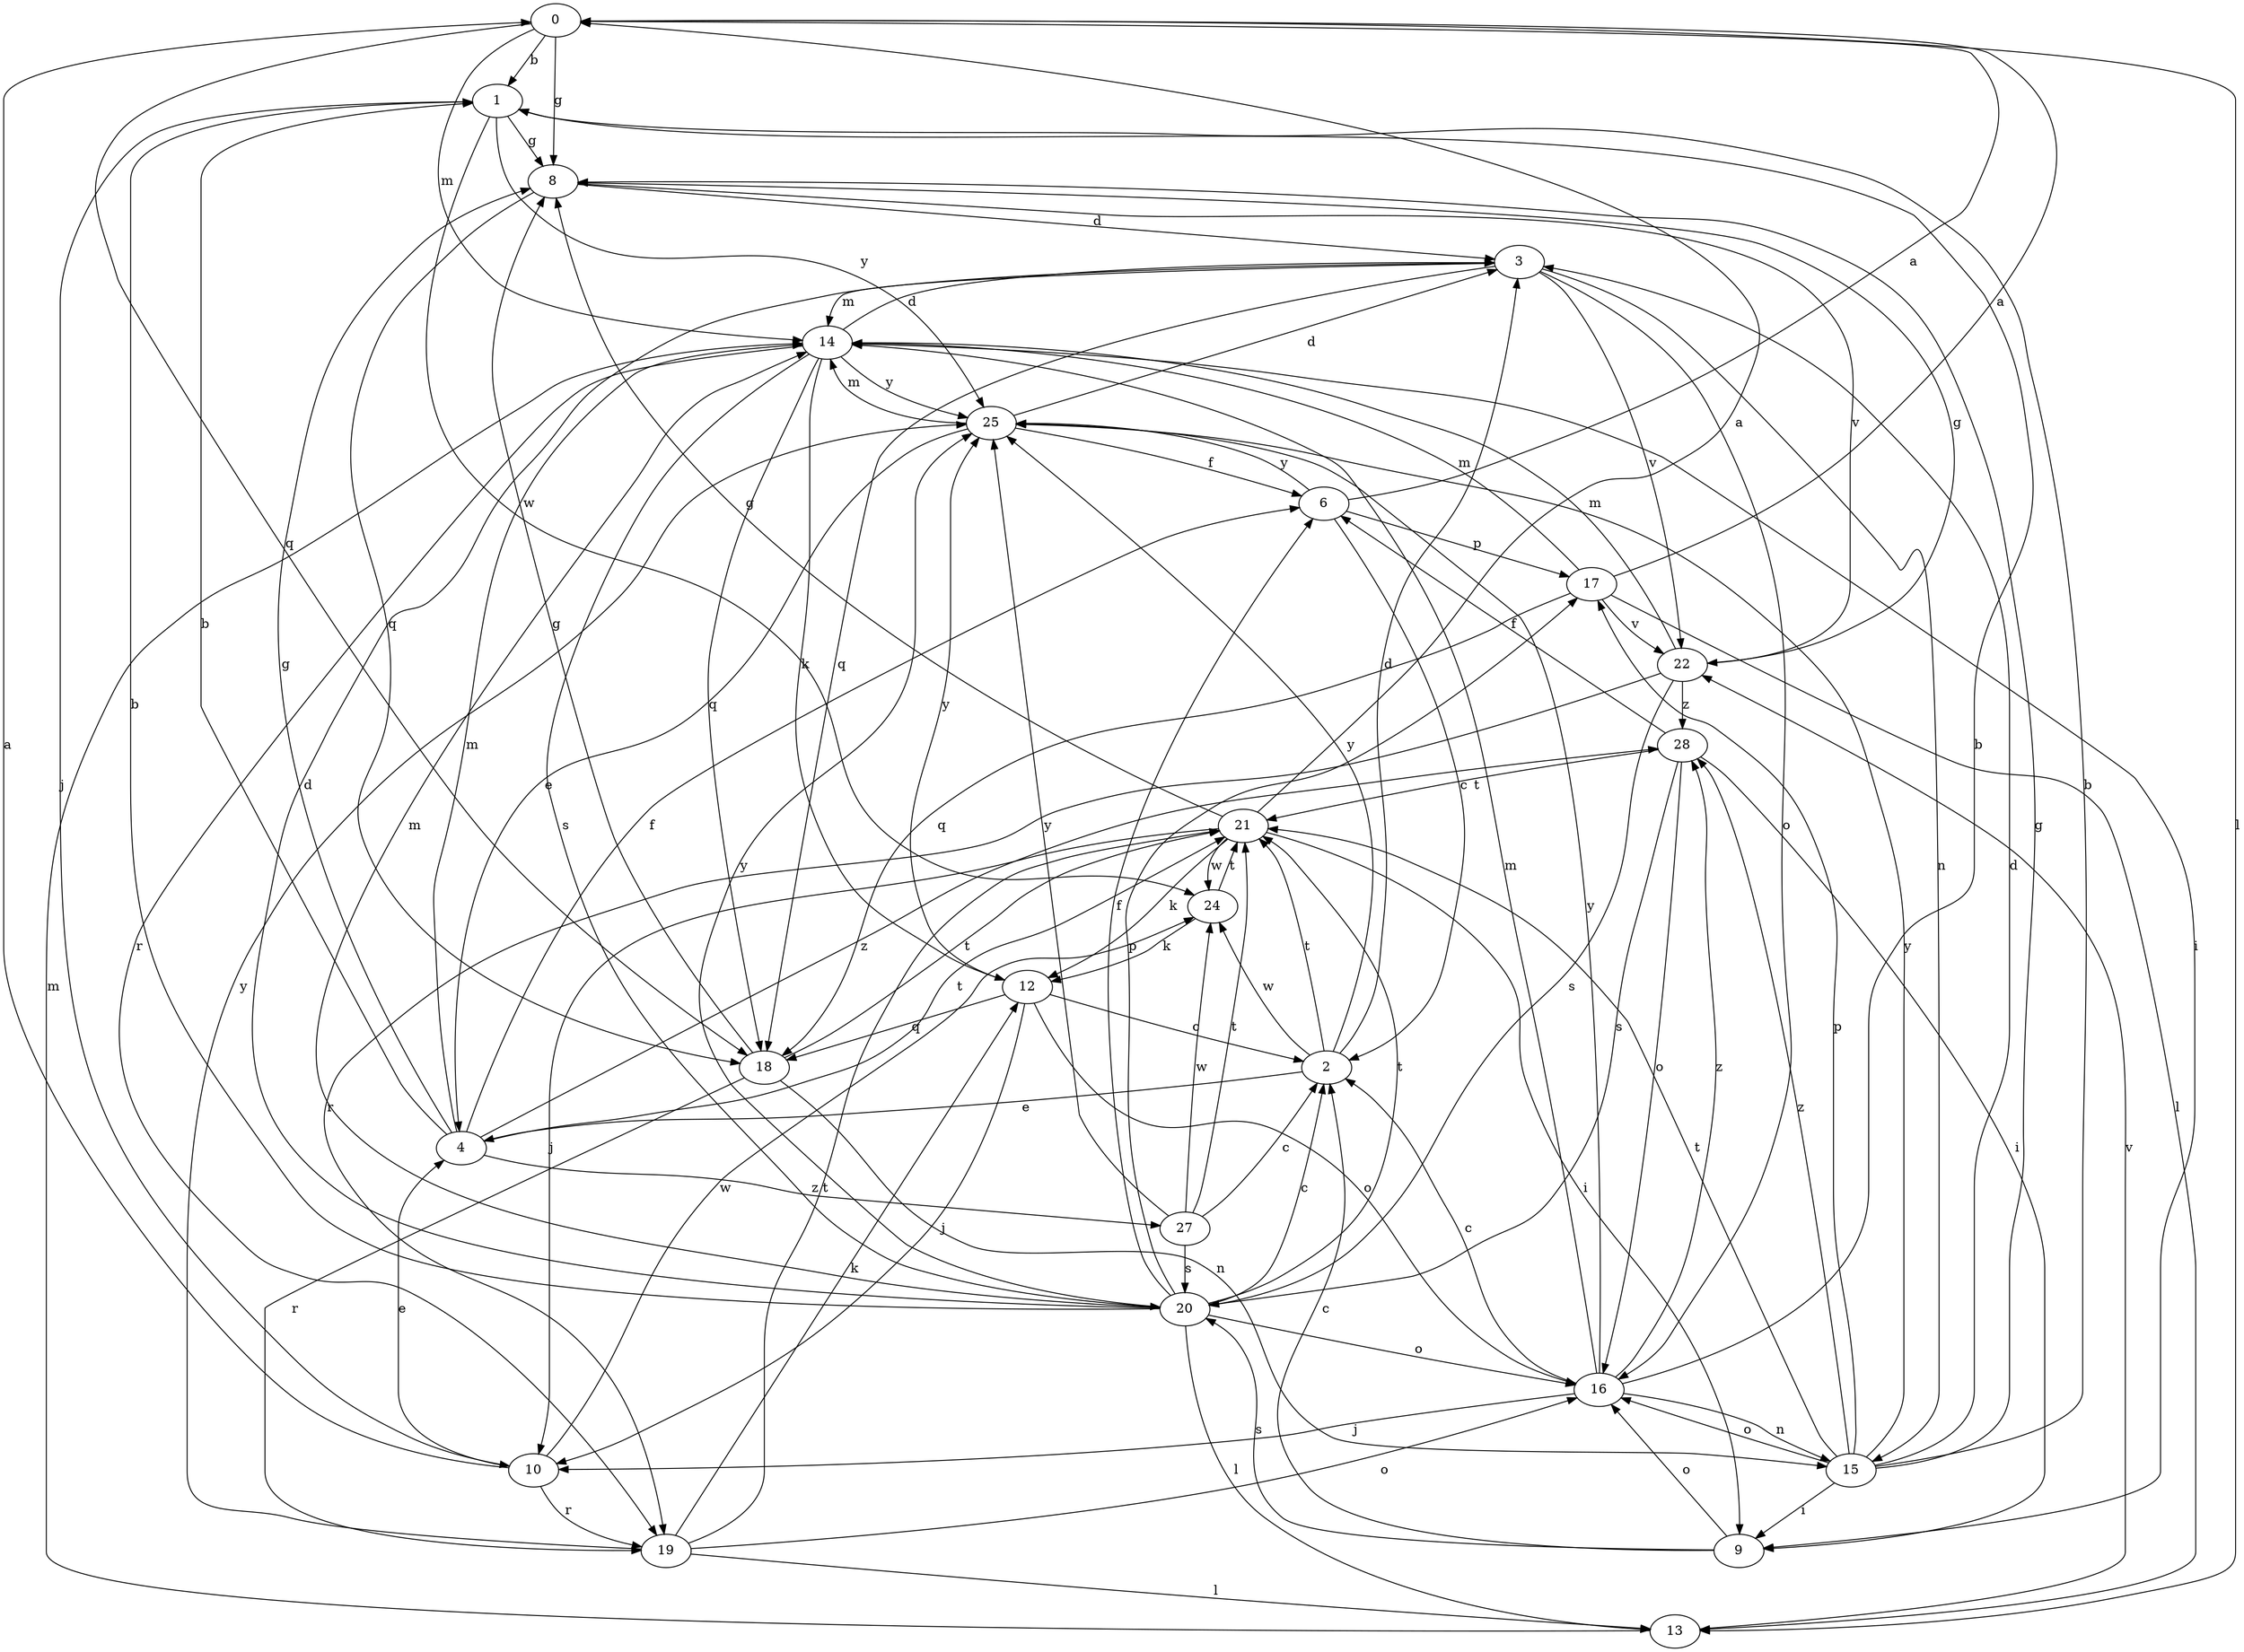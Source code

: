 strict digraph  {
0;
1;
2;
3;
4;
6;
8;
9;
10;
12;
13;
14;
15;
16;
17;
18;
19;
20;
21;
22;
24;
25;
27;
28;
0 -> 1  [label=b];
0 -> 8  [label=g];
0 -> 13  [label=l];
0 -> 14  [label=m];
0 -> 18  [label=q];
1 -> 8  [label=g];
1 -> 10  [label=j];
1 -> 24  [label=w];
1 -> 25  [label=y];
2 -> 3  [label=d];
2 -> 4  [label=e];
2 -> 21  [label=t];
2 -> 24  [label=w];
2 -> 25  [label=y];
3 -> 14  [label=m];
3 -> 15  [label=n];
3 -> 16  [label=o];
3 -> 18  [label=q];
3 -> 22  [label=v];
4 -> 1  [label=b];
4 -> 6  [label=f];
4 -> 8  [label=g];
4 -> 14  [label=m];
4 -> 21  [label=t];
4 -> 27  [label=z];
4 -> 28  [label=z];
6 -> 0  [label=a];
6 -> 2  [label=c];
6 -> 17  [label=p];
6 -> 25  [label=y];
8 -> 3  [label=d];
8 -> 18  [label=q];
8 -> 22  [label=v];
9 -> 2  [label=c];
9 -> 16  [label=o];
9 -> 20  [label=s];
10 -> 0  [label=a];
10 -> 4  [label=e];
10 -> 19  [label=r];
10 -> 24  [label=w];
12 -> 2  [label=c];
12 -> 10  [label=j];
12 -> 16  [label=o];
12 -> 18  [label=q];
12 -> 25  [label=y];
13 -> 14  [label=m];
13 -> 22  [label=v];
14 -> 3  [label=d];
14 -> 9  [label=i];
14 -> 12  [label=k];
14 -> 18  [label=q];
14 -> 19  [label=r];
14 -> 20  [label=s];
14 -> 25  [label=y];
15 -> 1  [label=b];
15 -> 3  [label=d];
15 -> 8  [label=g];
15 -> 9  [label=i];
15 -> 16  [label=o];
15 -> 17  [label=p];
15 -> 21  [label=t];
15 -> 25  [label=y];
15 -> 28  [label=z];
16 -> 1  [label=b];
16 -> 2  [label=c];
16 -> 10  [label=j];
16 -> 14  [label=m];
16 -> 15  [label=n];
16 -> 25  [label=y];
16 -> 28  [label=z];
17 -> 0  [label=a];
17 -> 13  [label=l];
17 -> 14  [label=m];
17 -> 18  [label=q];
17 -> 22  [label=v];
18 -> 8  [label=g];
18 -> 15  [label=n];
18 -> 19  [label=r];
18 -> 21  [label=t];
19 -> 12  [label=k];
19 -> 13  [label=l];
19 -> 16  [label=o];
19 -> 21  [label=t];
19 -> 25  [label=y];
20 -> 1  [label=b];
20 -> 2  [label=c];
20 -> 3  [label=d];
20 -> 6  [label=f];
20 -> 13  [label=l];
20 -> 14  [label=m];
20 -> 16  [label=o];
20 -> 17  [label=p];
20 -> 21  [label=t];
20 -> 25  [label=y];
21 -> 0  [label=a];
21 -> 8  [label=g];
21 -> 9  [label=i];
21 -> 10  [label=j];
21 -> 12  [label=k];
21 -> 24  [label=w];
22 -> 8  [label=g];
22 -> 14  [label=m];
22 -> 19  [label=r];
22 -> 20  [label=s];
22 -> 28  [label=z];
24 -> 12  [label=k];
24 -> 21  [label=t];
25 -> 3  [label=d];
25 -> 4  [label=e];
25 -> 6  [label=f];
25 -> 14  [label=m];
27 -> 2  [label=c];
27 -> 20  [label=s];
27 -> 21  [label=t];
27 -> 24  [label=w];
27 -> 25  [label=y];
28 -> 6  [label=f];
28 -> 9  [label=i];
28 -> 16  [label=o];
28 -> 20  [label=s];
28 -> 21  [label=t];
}
